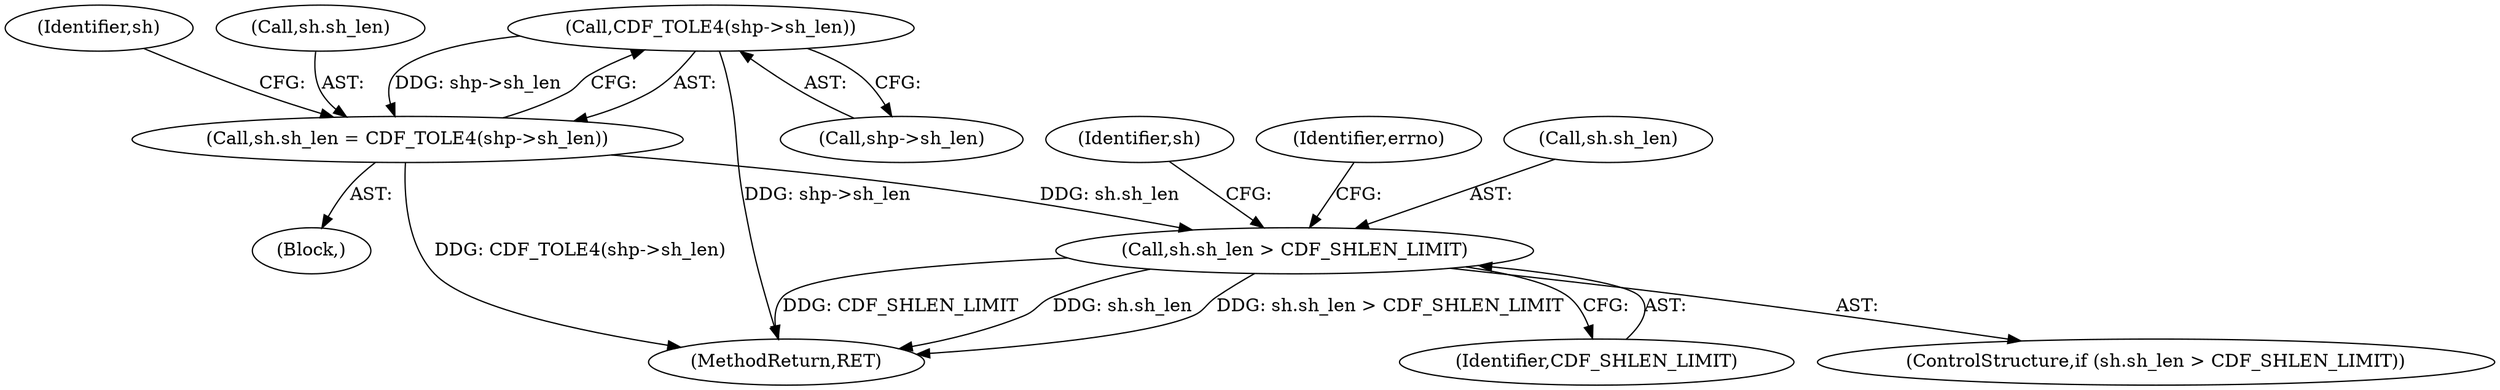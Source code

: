 digraph "0_file_1aec04dbf8a24b8a6ba64c4f74efa0628e36db0b@pointer" {
"1000153" [label="(Call,CDF_TOLE4(shp->sh_len))"];
"1000149" [label="(Call,sh.sh_len = CDF_TOLE4(shp->sh_len))"];
"1000158" [label="(Call,sh.sh_len > CDF_SHLEN_LIMIT)"];
"1000162" [label="(Identifier,CDF_SHLEN_LIMIT)"];
"1000157" [label="(ControlStructure,if (sh.sh_len > CDF_SHLEN_LIMIT))"];
"1000158" [label="(Call,sh.sh_len > CDF_SHLEN_LIMIT)"];
"1000839" [label="(MethodReturn,RET)"];
"1000107" [label="(Block,)"];
"1000160" [label="(Identifier,sh)"];
"1000153" [label="(Call,CDF_TOLE4(shp->sh_len))"];
"1000165" [label="(Identifier,errno)"];
"1000149" [label="(Call,sh.sh_len = CDF_TOLE4(shp->sh_len))"];
"1000154" [label="(Call,shp->sh_len)"];
"1000159" [label="(Call,sh.sh_len)"];
"1000150" [label="(Call,sh.sh_len)"];
"1000170" [label="(Identifier,sh)"];
"1000153" -> "1000149"  [label="AST: "];
"1000153" -> "1000154"  [label="CFG: "];
"1000154" -> "1000153"  [label="AST: "];
"1000149" -> "1000153"  [label="CFG: "];
"1000153" -> "1000839"  [label="DDG: shp->sh_len"];
"1000153" -> "1000149"  [label="DDG: shp->sh_len"];
"1000149" -> "1000107"  [label="AST: "];
"1000150" -> "1000149"  [label="AST: "];
"1000160" -> "1000149"  [label="CFG: "];
"1000149" -> "1000839"  [label="DDG: CDF_TOLE4(shp->sh_len)"];
"1000149" -> "1000158"  [label="DDG: sh.sh_len"];
"1000158" -> "1000157"  [label="AST: "];
"1000158" -> "1000162"  [label="CFG: "];
"1000159" -> "1000158"  [label="AST: "];
"1000162" -> "1000158"  [label="AST: "];
"1000165" -> "1000158"  [label="CFG: "];
"1000170" -> "1000158"  [label="CFG: "];
"1000158" -> "1000839"  [label="DDG: sh.sh_len"];
"1000158" -> "1000839"  [label="DDG: sh.sh_len > CDF_SHLEN_LIMIT"];
"1000158" -> "1000839"  [label="DDG: CDF_SHLEN_LIMIT"];
}
